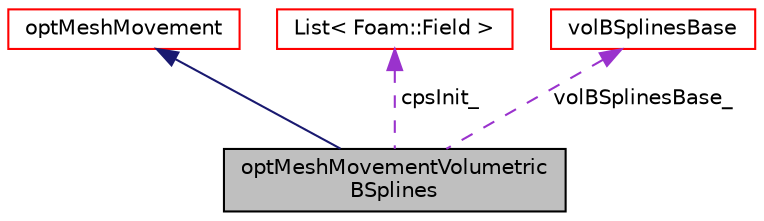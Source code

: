 digraph "optMeshMovementVolumetricBSplines"
{
  bgcolor="transparent";
  edge [fontname="Helvetica",fontsize="10",labelfontname="Helvetica",labelfontsize="10"];
  node [fontname="Helvetica",fontsize="10",shape=record];
  Node1 [label="optMeshMovementVolumetric\lBSplines",height=0.2,width=0.4,color="black", fillcolor="grey75", style="filled" fontcolor="black"];
  Node2 -> Node1 [dir="back",color="midnightblue",fontsize="10",style="solid",fontname="Helvetica"];
  Node2 [label="optMeshMovement",height=0.2,width=0.4,color="red",URL="$classFoam_1_1optMeshMovement.html",tooltip="Abstract base class for translating an update of the design variables into mesh movement. "];
  Node3 -> Node1 [dir="back",color="darkorchid3",fontsize="10",style="dashed",label=" cpsInit_" ,fontname="Helvetica"];
  Node3 [label="List\< Foam::Field \>",height=0.2,width=0.4,color="red",URL="$classFoam_1_1List.html"];
  Node4 -> Node1 [dir="back",color="darkorchid3",fontsize="10",style="dashed",label=" volBSplinesBase_" ,fontname="Helvetica"];
  Node4 [label="volBSplinesBase",height=0.2,width=0.4,color="red",URL="$classFoam_1_1volBSplinesBase.html",tooltip="Class constructing a number of volumetric B-Splines boxes, read from dynamicMeshDict. Useful for various sensitivities and optMeshMovement classes. "];
}
